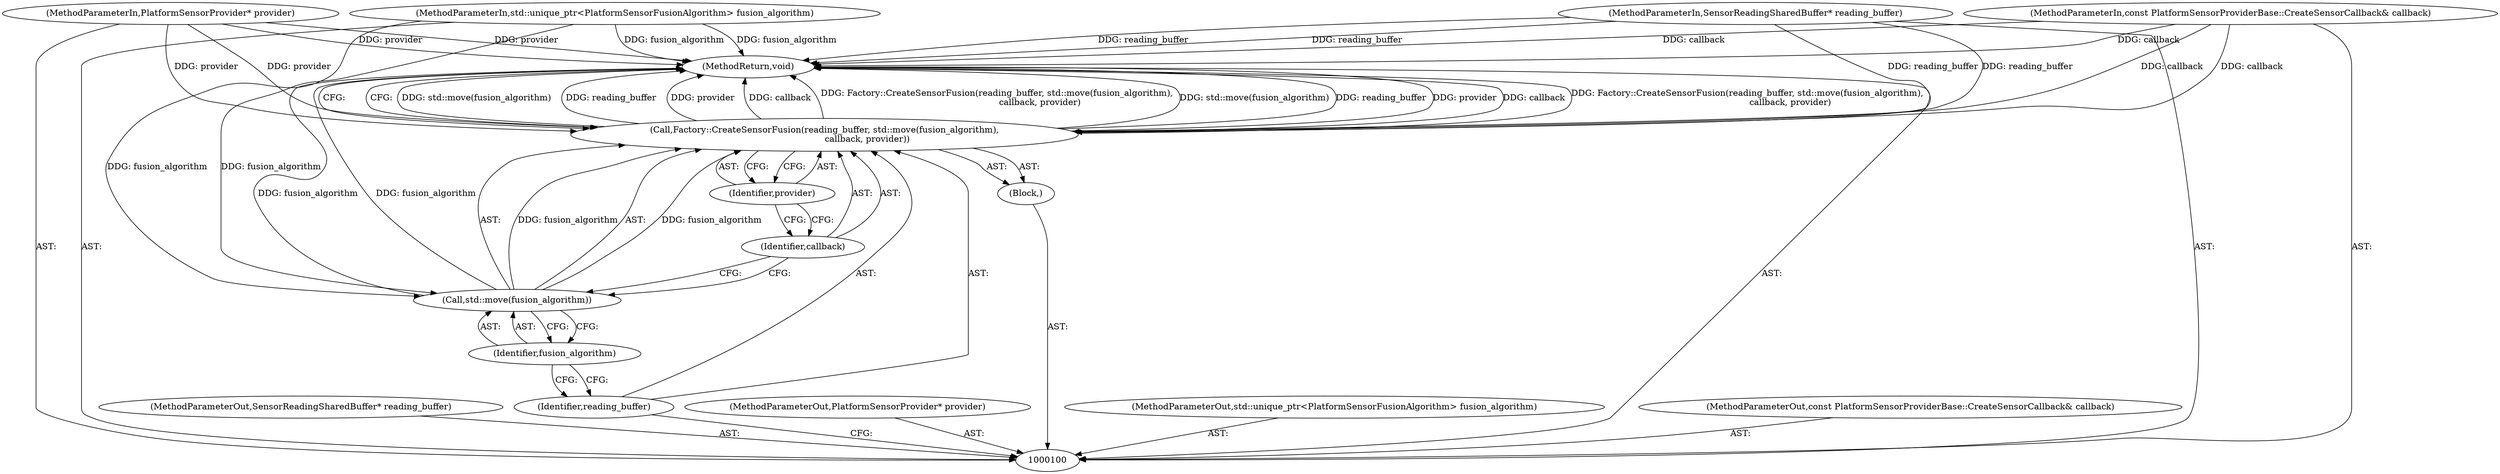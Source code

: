 digraph "0_Chrome_c0c8978849ac57e4ecd613ddc8ff7852a2054734_8" {
"1000112" [label="(MethodReturn,void)"];
"1000101" [label="(MethodParameterIn,SensorReadingSharedBuffer* reading_buffer)"];
"1000130" [label="(MethodParameterOut,SensorReadingSharedBuffer* reading_buffer)"];
"1000102" [label="(MethodParameterIn,PlatformSensorProvider* provider)"];
"1000131" [label="(MethodParameterOut,PlatformSensorProvider* provider)"];
"1000103" [label="(MethodParameterIn,std::unique_ptr<PlatformSensorFusionAlgorithm> fusion_algorithm)"];
"1000132" [label="(MethodParameterOut,std::unique_ptr<PlatformSensorFusionAlgorithm> fusion_algorithm)"];
"1000104" [label="(MethodParameterIn,const PlatformSensorProviderBase::CreateSensorCallback& callback)"];
"1000133" [label="(MethodParameterOut,const PlatformSensorProviderBase::CreateSensorCallback& callback)"];
"1000105" [label="(Block,)"];
"1000106" [label="(Call,Factory::CreateSensorFusion(reading_buffer, std::move(fusion_algorithm),\n                               callback, provider))"];
"1000107" [label="(Identifier,reading_buffer)"];
"1000108" [label="(Call,std::move(fusion_algorithm))"];
"1000109" [label="(Identifier,fusion_algorithm)"];
"1000110" [label="(Identifier,callback)"];
"1000111" [label="(Identifier,provider)"];
"1000112" -> "1000100"  [label="AST: "];
"1000112" -> "1000106"  [label="CFG: "];
"1000106" -> "1000112"  [label="DDG: std::move(fusion_algorithm)"];
"1000106" -> "1000112"  [label="DDG: reading_buffer"];
"1000106" -> "1000112"  [label="DDG: provider"];
"1000106" -> "1000112"  [label="DDG: callback"];
"1000106" -> "1000112"  [label="DDG: Factory::CreateSensorFusion(reading_buffer, std::move(fusion_algorithm),\n                               callback, provider)"];
"1000104" -> "1000112"  [label="DDG: callback"];
"1000103" -> "1000112"  [label="DDG: fusion_algorithm"];
"1000102" -> "1000112"  [label="DDG: provider"];
"1000101" -> "1000112"  [label="DDG: reading_buffer"];
"1000108" -> "1000112"  [label="DDG: fusion_algorithm"];
"1000101" -> "1000100"  [label="AST: "];
"1000101" -> "1000112"  [label="DDG: reading_buffer"];
"1000101" -> "1000106"  [label="DDG: reading_buffer"];
"1000130" -> "1000100"  [label="AST: "];
"1000102" -> "1000100"  [label="AST: "];
"1000102" -> "1000112"  [label="DDG: provider"];
"1000102" -> "1000106"  [label="DDG: provider"];
"1000131" -> "1000100"  [label="AST: "];
"1000103" -> "1000100"  [label="AST: "];
"1000103" -> "1000112"  [label="DDG: fusion_algorithm"];
"1000103" -> "1000108"  [label="DDG: fusion_algorithm"];
"1000132" -> "1000100"  [label="AST: "];
"1000104" -> "1000100"  [label="AST: "];
"1000104" -> "1000112"  [label="DDG: callback"];
"1000104" -> "1000106"  [label="DDG: callback"];
"1000133" -> "1000100"  [label="AST: "];
"1000105" -> "1000100"  [label="AST: "];
"1000106" -> "1000105"  [label="AST: "];
"1000106" -> "1000105"  [label="AST: "];
"1000106" -> "1000111"  [label="CFG: "];
"1000107" -> "1000106"  [label="AST: "];
"1000108" -> "1000106"  [label="AST: "];
"1000110" -> "1000106"  [label="AST: "];
"1000111" -> "1000106"  [label="AST: "];
"1000112" -> "1000106"  [label="CFG: "];
"1000106" -> "1000112"  [label="DDG: std::move(fusion_algorithm)"];
"1000106" -> "1000112"  [label="DDG: reading_buffer"];
"1000106" -> "1000112"  [label="DDG: provider"];
"1000106" -> "1000112"  [label="DDG: callback"];
"1000106" -> "1000112"  [label="DDG: Factory::CreateSensorFusion(reading_buffer, std::move(fusion_algorithm),\n                               callback, provider)"];
"1000101" -> "1000106"  [label="DDG: reading_buffer"];
"1000108" -> "1000106"  [label="DDG: fusion_algorithm"];
"1000104" -> "1000106"  [label="DDG: callback"];
"1000102" -> "1000106"  [label="DDG: provider"];
"1000107" -> "1000106"  [label="AST: "];
"1000107" -> "1000100"  [label="CFG: "];
"1000109" -> "1000107"  [label="CFG: "];
"1000108" -> "1000106"  [label="AST: "];
"1000108" -> "1000109"  [label="CFG: "];
"1000109" -> "1000108"  [label="AST: "];
"1000110" -> "1000108"  [label="CFG: "];
"1000108" -> "1000112"  [label="DDG: fusion_algorithm"];
"1000108" -> "1000106"  [label="DDG: fusion_algorithm"];
"1000103" -> "1000108"  [label="DDG: fusion_algorithm"];
"1000109" -> "1000108"  [label="AST: "];
"1000109" -> "1000107"  [label="CFG: "];
"1000108" -> "1000109"  [label="CFG: "];
"1000110" -> "1000106"  [label="AST: "];
"1000110" -> "1000108"  [label="CFG: "];
"1000111" -> "1000110"  [label="CFG: "];
"1000111" -> "1000106"  [label="AST: "];
"1000111" -> "1000110"  [label="CFG: "];
"1000106" -> "1000111"  [label="CFG: "];
}
